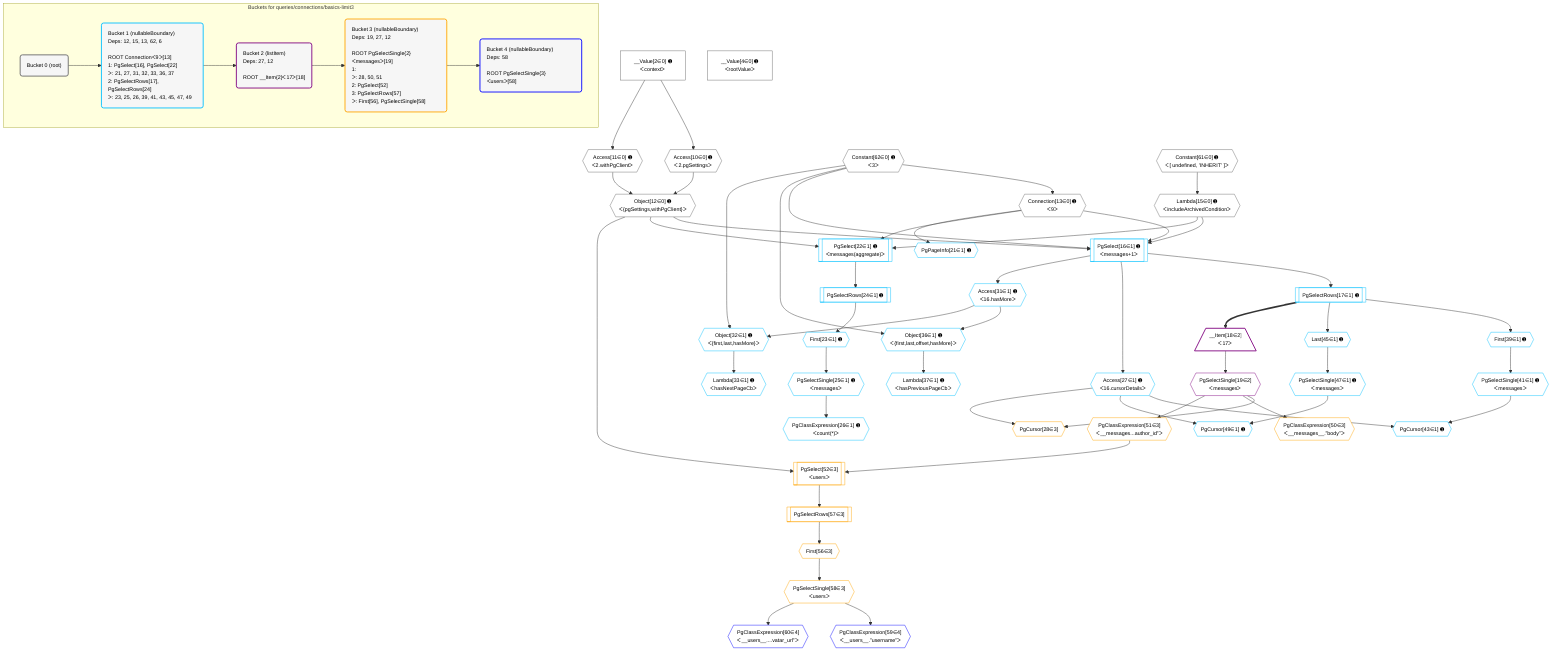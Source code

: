 %%{init: {'themeVariables': { 'fontSize': '12px'}}}%%
graph TD
    classDef path fill:#eee,stroke:#000,color:#000
    classDef plan fill:#fff,stroke-width:1px,color:#000
    classDef itemplan fill:#fff,stroke-width:2px,color:#000
    classDef unbatchedplan fill:#dff,stroke-width:1px,color:#000
    classDef sideeffectplan fill:#fcc,stroke-width:2px,color:#000
    classDef bucket fill:#f6f6f6,color:#000,stroke-width:2px,text-align:left


    %% plan dependencies
    Object12{{"Object[12∈0] ➊<br />ᐸ{pgSettings,withPgClient}ᐳ"}}:::plan
    Access10{{"Access[10∈0] ➊<br />ᐸ2.pgSettingsᐳ"}}:::plan
    Access11{{"Access[11∈0] ➊<br />ᐸ2.withPgClientᐳ"}}:::plan
    Access10 & Access11 --> Object12
    __Value2["__Value[2∈0] ➊<br />ᐸcontextᐳ"]:::plan
    __Value2 --> Access10
    __Value2 --> Access11
    Connection13{{"Connection[13∈0] ➊<br />ᐸ9ᐳ"}}:::plan
    Constant62{{"Constant[62∈0] ➊<br />ᐸ3ᐳ"}}:::plan
    Constant62 --> Connection13
    Lambda15{{"Lambda[15∈0] ➊<br />ᐸincludeArchivedConditionᐳ"}}:::plan
    Constant61{{"Constant[61∈0] ➊<br />ᐸ[ undefined, 'INHERIT' ]ᐳ"}}:::plan
    Constant61 --> Lambda15
    __Value4["__Value[4∈0] ➊<br />ᐸrootValueᐳ"]:::plan
    PgSelect16[["PgSelect[16∈1] ➊<br />ᐸmessages+1ᐳ"]]:::plan
    Object12 & Lambda15 & Connection13 & Constant62 --> PgSelect16
    Object36{{"Object[36∈1] ➊<br />ᐸ{first,last,offset,hasMore}ᐳ"}}:::plan
    Access31{{"Access[31∈1] ➊<br />ᐸ16.hasMoreᐳ"}}:::plan
    Constant62 & Access31 --> Object36
    PgSelect22[["PgSelect[22∈1] ➊<br />ᐸmessages(aggregate)ᐳ"]]:::plan
    Object12 & Lambda15 & Connection13 --> PgSelect22
    Object32{{"Object[32∈1] ➊<br />ᐸ{first,last,hasMore}ᐳ"}}:::plan
    Constant62 & Access31 --> Object32
    PgCursor43{{"PgCursor[43∈1] ➊"}}:::plan
    PgSelectSingle41{{"PgSelectSingle[41∈1] ➊<br />ᐸmessagesᐳ"}}:::plan
    Access27{{"Access[27∈1] ➊<br />ᐸ16.cursorDetailsᐳ"}}:::plan
    PgSelectSingle41 & Access27 --> PgCursor43
    PgCursor49{{"PgCursor[49∈1] ➊"}}:::plan
    PgSelectSingle47{{"PgSelectSingle[47∈1] ➊<br />ᐸmessagesᐳ"}}:::plan
    PgSelectSingle47 & Access27 --> PgCursor49
    PgSelectRows17[["PgSelectRows[17∈1] ➊"]]:::plan
    PgSelect16 --> PgSelectRows17
    PgPageInfo21{{"PgPageInfo[21∈1] ➊"}}:::plan
    Connection13 --> PgPageInfo21
    First23{{"First[23∈1] ➊"}}:::plan
    PgSelectRows24[["PgSelectRows[24∈1] ➊"]]:::plan
    PgSelectRows24 --> First23
    PgSelect22 --> PgSelectRows24
    PgSelectSingle25{{"PgSelectSingle[25∈1] ➊<br />ᐸmessagesᐳ"}}:::plan
    First23 --> PgSelectSingle25
    PgClassExpression26{{"PgClassExpression[26∈1] ➊<br />ᐸcount(*)ᐳ"}}:::plan
    PgSelectSingle25 --> PgClassExpression26
    PgSelect16 --> Access27
    PgSelect16 --> Access31
    Lambda33{{"Lambda[33∈1] ➊<br />ᐸhasNextPageCbᐳ"}}:::plan
    Object32 --> Lambda33
    Lambda37{{"Lambda[37∈1] ➊<br />ᐸhasPreviousPageCbᐳ"}}:::plan
    Object36 --> Lambda37
    First39{{"First[39∈1] ➊"}}:::plan
    PgSelectRows17 --> First39
    First39 --> PgSelectSingle41
    Last45{{"Last[45∈1] ➊"}}:::plan
    PgSelectRows17 --> Last45
    Last45 --> PgSelectSingle47
    __Item18[/"__Item[18∈2]<br />ᐸ17ᐳ"\]:::itemplan
    PgSelectRows17 ==> __Item18
    PgSelectSingle19{{"PgSelectSingle[19∈2]<br />ᐸmessagesᐳ"}}:::plan
    __Item18 --> PgSelectSingle19
    PgCursor28{{"PgCursor[28∈3]"}}:::plan
    PgSelectSingle19 & Access27 --> PgCursor28
    PgSelect52[["PgSelect[52∈3]<br />ᐸusersᐳ"]]:::plan
    PgClassExpression51{{"PgClassExpression[51∈3]<br />ᐸ__messages...author_id”ᐳ"}}:::plan
    Object12 & PgClassExpression51 --> PgSelect52
    PgClassExpression50{{"PgClassExpression[50∈3]<br />ᐸ__messages__.”body”ᐳ"}}:::plan
    PgSelectSingle19 --> PgClassExpression50
    PgSelectSingle19 --> PgClassExpression51
    First56{{"First[56∈3]"}}:::plan
    PgSelectRows57[["PgSelectRows[57∈3]"]]:::plan
    PgSelectRows57 --> First56
    PgSelect52 --> PgSelectRows57
    PgSelectSingle58{{"PgSelectSingle[58∈3]<br />ᐸusersᐳ"}}:::plan
    First56 --> PgSelectSingle58
    PgClassExpression59{{"PgClassExpression[59∈4]<br />ᐸ__users__.”username”ᐳ"}}:::plan
    PgSelectSingle58 --> PgClassExpression59
    PgClassExpression60{{"PgClassExpression[60∈4]<br />ᐸ__users__....vatar_url”ᐳ"}}:::plan
    PgSelectSingle58 --> PgClassExpression60

    %% define steps

    subgraph "Buckets for queries/connections/basics-limit3"
    Bucket0("Bucket 0 (root)"):::bucket
    classDef bucket0 stroke:#696969
    class Bucket0,__Value2,__Value4,Access10,Access11,Object12,Connection13,Lambda15,Constant61,Constant62 bucket0
    Bucket1("Bucket 1 (nullableBoundary)<br />Deps: 12, 15, 13, 62, 6<br /><br />ROOT Connectionᐸ9ᐳ[13]<br />1: PgSelect[16], PgSelect[22]<br />ᐳ: 21, 27, 31, 32, 33, 36, 37<br />2: PgSelectRows[17], PgSelectRows[24]<br />ᐳ: 23, 25, 26, 39, 41, 43, 45, 47, 49"):::bucket
    classDef bucket1 stroke:#00bfff
    class Bucket1,PgSelect16,PgSelectRows17,PgPageInfo21,PgSelect22,First23,PgSelectRows24,PgSelectSingle25,PgClassExpression26,Access27,Access31,Object32,Lambda33,Object36,Lambda37,First39,PgSelectSingle41,PgCursor43,Last45,PgSelectSingle47,PgCursor49 bucket1
    Bucket2("Bucket 2 (listItem)<br />Deps: 27, 12<br /><br />ROOT __Item{2}ᐸ17ᐳ[18]"):::bucket
    classDef bucket2 stroke:#7f007f
    class Bucket2,__Item18,PgSelectSingle19 bucket2
    Bucket3("Bucket 3 (nullableBoundary)<br />Deps: 19, 27, 12<br /><br />ROOT PgSelectSingle{2}ᐸmessagesᐳ[19]<br />1: <br />ᐳ: 28, 50, 51<br />2: PgSelect[52]<br />3: PgSelectRows[57]<br />ᐳ: First[56], PgSelectSingle[58]"):::bucket
    classDef bucket3 stroke:#ffa500
    class Bucket3,PgCursor28,PgClassExpression50,PgClassExpression51,PgSelect52,First56,PgSelectRows57,PgSelectSingle58 bucket3
    Bucket4("Bucket 4 (nullableBoundary)<br />Deps: 58<br /><br />ROOT PgSelectSingle{3}ᐸusersᐳ[58]"):::bucket
    classDef bucket4 stroke:#0000ff
    class Bucket4,PgClassExpression59,PgClassExpression60 bucket4
    Bucket0 --> Bucket1
    Bucket1 --> Bucket2
    Bucket2 --> Bucket3
    Bucket3 --> Bucket4
    end
